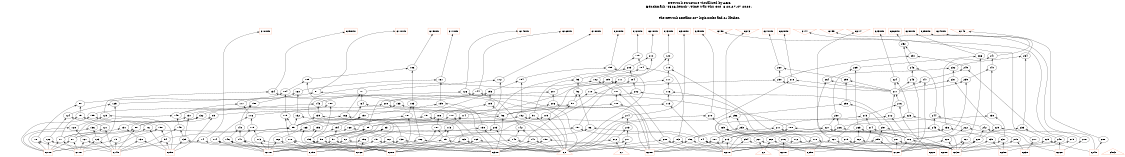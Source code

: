 # Network structure generated by ABC

digraph network {
size = "7.5,10";
center = true;
edge [dir = back];

{
  node [shape = plaintext];
  edge [style = invis];
  LevelTitle1 [label=""];
  LevelTitle2 [label=""];
  Level10 [label = ""];
  Level9 [label = ""];
  Level8 [label = ""];
  Level7 [label = ""];
  Level6 [label = ""];
  Level5 [label = ""];
  Level4 [label = ""];
  Level3 [label = ""];
  Level2 [label = ""];
  Level1 [label = ""];
  Level0 [label = ""];
  LevelTitle1 ->  LevelTitle2 ->  Level10 ->  Level9 ->  Level8 ->  Level7 ->  Level6 ->  Level5 ->  Level4 ->  Level3 ->  Level2 ->  Level1 ->  Level0;
}

{
  rank = same;
  LevelTitle1;
  title1 [shape=plaintext,
          fontsize=20,
          fontname = "Times-Roman",
          label="Network structure visualized by ABC\nBenchmark \"s526.bench\". Time was Thu Oct  8 20:27:47 2020. "
         ];
}

{
  rank = same;
  LevelTitle2;
  title2 [shape=plaintext,
          fontsize=18,
          fontname = "Times-Roman",
          label="The network contains 207 logic nodes and 21 latches.\n"
         ];
}

{
  rank = same;
  Level10;
  Node5 [label = "G198", shape = invtriangle, color = coral, fillcolor = coral];
  Node6 [label = "G213", shape = invtriangle, color = coral, fillcolor = coral];
  Node7 [label = "G147", shape = invtriangle, color = coral, fillcolor = coral];
  Node8 [label = "G199", shape = invtriangle, color = coral, fillcolor = coral];
  Node9 [label = "G214", shape = invtriangle, color = coral, fillcolor = coral];
  Node10 [label = "G148", shape = invtriangle, color = coral, fillcolor = coral];
  Node12 [label = "G10L_in", shape = box, color = coral, fillcolor = coral];
  Node15 [label = "G11L_in", shape = box, color = coral, fillcolor = coral];
  Node18 [label = "G12L_in", shape = box, color = coral, fillcolor = coral];
  Node21 [label = "G13L_in", shape = box, color = coral, fillcolor = coral];
  Node24 [label = "G14L_in", shape = box, color = coral, fillcolor = coral];
  Node27 [label = "G15L_in", shape = box, color = coral, fillcolor = coral];
  Node30 [label = "G16L_in", shape = box, color = coral, fillcolor = coral];
  Node33 [label = "G17L_in", shape = box, color = coral, fillcolor = coral];
  Node36 [label = "G18L_in", shape = box, color = coral, fillcolor = coral];
  Node39 [label = "G19L_in", shape = box, color = coral, fillcolor = coral];
  Node42 [label = "G20L_in", shape = box, color = coral, fillcolor = coral];
  Node45 [label = "G21L_in", shape = box, color = coral, fillcolor = coral];
  Node48 [label = "G22L_in", shape = box, color = coral, fillcolor = coral];
  Node51 [label = "G23L_in", shape = box, color = coral, fillcolor = coral];
  Node54 [label = "G24L_in", shape = box, color = coral, fillcolor = coral];
  Node57 [label = "G25L_in", shape = box, color = coral, fillcolor = coral];
  Node60 [label = "G26L_in", shape = box, color = coral, fillcolor = coral];
  Node63 [label = "G27L_in", shape = box, color = coral, fillcolor = coral];
  Node66 [label = "G28L_in", shape = box, color = coral, fillcolor = coral];
  Node69 [label = "G29L_in", shape = box, color = coral, fillcolor = coral];
  Node72 [label = "G30L_in", shape = box, color = coral, fillcolor = coral];
}

{
  rank = same;
  Level9;
  Node252 [label = "252\n", shape = ellipse];
}

{
  rank = same;
  Level8;
  Node105 [label = "105\n", shape = ellipse];
  Node120 [label = "120\n", shape = ellipse];
  Node210 [label = "210\n", shape = ellipse];
  Node234 [label = "234\n", shape = ellipse];
  Node241 [label = "241\n", shape = ellipse];
  Node251 [label = "251\n", shape = ellipse];
  Node266 [label = "266\n", shape = ellipse];
}

{
  rank = same;
  Level7;
  Node104 [label = "104\n", shape = ellipse];
  Node119 [label = "119\n", shape = ellipse];
  Node186 [label = "186\n", shape = ellipse];
  Node195 [label = "195\n", shape = ellipse];
  Node205 [label = "205\n", shape = ellipse];
  Node232 [label = "232\n", shape = ellipse];
  Node240 [label = "240\n", shape = ellipse];
  Node246 [label = "246\n", shape = ellipse];
  Node249 [label = "249\n", shape = ellipse];
  Node260 [label = "260\n", shape = ellipse];
  Node265 [label = "265\n", shape = ellipse];
}

{
  rank = same;
  Level6;
  Node93 [label = "93\n", shape = ellipse];
  Node102 [label = "102\n", shape = ellipse];
  Node111 [label = "111\n", shape = ellipse];
  Node117 [label = "117\n", shape = ellipse];
  Node161 [label = "161\n", shape = ellipse];
  Node172 [label = "172\n", shape = ellipse];
  Node185 [label = "185\n", shape = ellipse];
  Node194 [label = "194\n", shape = ellipse];
  Node204 [label = "204\n", shape = ellipse];
  Node209 [label = "209\n", shape = ellipse];
  Node218 [label = "218\n", shape = ellipse];
  Node224 [label = "224\n", shape = ellipse];
  Node231 [label = "231\n", shape = ellipse];
  Node239 [label = "239\n", shape = ellipse];
  Node245 [label = "245\n", shape = ellipse];
  Node247 [label = "247\n", shape = ellipse];
  Node250 [label = "250\n", shape = ellipse];
  Node259 [label = "259\n", shape = ellipse];
  Node264 [label = "264\n", shape = ellipse];
}

{
  rank = same;
  Level5;
  Node81 [label = "81\n", shape = ellipse];
  Node92 [label = "92\n", shape = ellipse];
  Node101 [label = "101\n", shape = ellipse];
  Node110 [label = "110\n", shape = ellipse];
  Node116 [label = "116\n", shape = ellipse];
  Node126 [label = "126\n", shape = ellipse];
  Node134 [label = "134\n", shape = ellipse];
  Node144 [label = "144\n", shape = ellipse];
  Node160 [label = "160\n", shape = ellipse];
  Node171 [label = "171\n", shape = ellipse];
  Node184 [label = "184\n", shape = ellipse];
  Node193 [label = "193\n", shape = ellipse];
  Node202 [label = "202\n", shape = ellipse];
  Node207 [label = "207\n", shape = ellipse];
  Node217 [label = "217\n", shape = ellipse];
}

{
  rank = same;
  Level4;
  Node80 [label = "80\n", shape = ellipse];
  Node90 [label = "90\n", shape = ellipse];
  Node100 [label = "100\n", shape = ellipse];
  Node115 [label = "115\n", shape = ellipse];
  Node125 [label = "125\n", shape = ellipse];
  Node133 [label = "133\n", shape = ellipse];
  Node143 [label = "143\n", shape = ellipse];
  Node150 [label = "150\n", shape = ellipse];
  Node159 [label = "159\n", shape = ellipse];
  Node164 [label = "164\n", shape = ellipse];
  Node177 [label = "177\n", shape = ellipse];
  Node180 [label = "180\n", shape = ellipse];
  Node183 [label = "183\n", shape = ellipse];
  Node189 [label = "189\n", shape = ellipse];
  Node200 [label = "200\n", shape = ellipse];
  Node206 [label = "206\n", shape = ellipse];
  Node216 [label = "216\n", shape = ellipse];
  Node258 [label = "258\n", shape = ellipse];
}

{
  rank = same;
  Level3;
  Node79 [label = "79\n", shape = ellipse];
  Node89 [label = "89\n", shape = ellipse];
  Node91 [label = "91\n", shape = ellipse];
  Node96 [label = "96\n", shape = ellipse];
  Node109 [label = "109\n", shape = ellipse];
  Node114 [label = "114\n", shape = ellipse];
  Node124 [label = "124\n", shape = ellipse];
  Node129 [label = "129\n", shape = ellipse];
  Node132 [label = "132\n", shape = ellipse];
  Node137 [label = "137\n", shape = ellipse];
  Node139 [label = "139\n", shape = ellipse];
  Node149 [label = "149\n", shape = ellipse];
  Node152 [label = "152\n", shape = ellipse];
  Node157 [label = "157\n", shape = ellipse];
  Node166 [label = "166\n", shape = ellipse];
  Node170 [label = "170\n", shape = ellipse];
  Node176 [label = "176\n", shape = ellipse];
  Node179 [label = "179\n", shape = ellipse];
  Node181 [label = "181\n", shape = ellipse];
  Node188 [label = "188\n", shape = ellipse];
  Node191 [label = "191\n", shape = ellipse];
  Node192 [label = "192\n", shape = ellipse];
  Node199 [label = "199\n", shape = ellipse];
  Node212 [label = "212\n", shape = ellipse];
  Node215 [label = "215\n", shape = ellipse];
  Node223 [label = "223\n", shape = ellipse];
  Node230 [label = "230\n", shape = ellipse];
  Node238 [label = "238\n", shape = ellipse];
  Node244 [label = "244\n", shape = ellipse];
  Node256 [label = "256\n", shape = ellipse];
  Node270 [label = "270\n", shape = ellipse];
  Node274 [label = "274\n", shape = ellipse];
}

{
  rank = same;
  Level2;
  Node76 [label = "76\n", shape = ellipse];
  Node83 [label = "83\n", shape = ellipse];
  Node86 [label = "86\n", shape = ellipse];
  Node88 [label = "88\n", shape = ellipse];
  Node95 [label = "95\n", shape = ellipse];
  Node99 [label = "99\n", shape = ellipse];
  Node108 [label = "108\n", shape = ellipse];
  Node113 [label = "113\n", shape = ellipse];
  Node121 [label = "121\n", shape = ellipse];
  Node128 [label = "128\n", shape = ellipse];
  Node131 [label = "131\n", shape = ellipse];
  Node136 [label = "136\n", shape = ellipse];
  Node142 [label = "142\n", shape = ellipse];
  Node145 [label = "145\n", shape = ellipse];
  Node148 [label = "148\n", shape = ellipse];
  Node154 [label = "154\n", shape = ellipse];
  Node155 [label = "155\n", shape = ellipse];
  Node158 [label = "158\n", shape = ellipse];
  Node163 [label = "163\n", shape = ellipse];
  Node168 [label = "168\n", shape = ellipse];
  Node175 [label = "175\n", shape = ellipse];
  Node187 [label = "187\n", shape = ellipse];
  Node197 [label = "197\n", shape = ellipse];
  Node198 [label = "198\n", shape = ellipse];
  Node203 [label = "203\n", shape = ellipse];
  Node211 [label = "211\n", shape = ellipse];
  Node214 [label = "214\n", shape = ellipse];
  Node222 [label = "222\n", shape = ellipse];
  Node226 [label = "226\n", shape = ellipse];
  Node227 [label = "227\n", shape = ellipse];
  Node229 [label = "229\n", shape = ellipse];
  Node233 [label = "233\n", shape = ellipse];
  Node236 [label = "236\n", shape = ellipse];
  Node242 [label = "242\n", shape = ellipse];
  Node243 [label = "243\n", shape = ellipse];
  Node253 [label = "253\n", shape = ellipse];
  Node257 [label = "257\n", shape = ellipse];
  Node263 [label = "263\n", shape = ellipse];
  Node269 [label = "269\n", shape = ellipse];
  Node273 [label = "273\n", shape = ellipse];
}

{
  rank = same;
  Level1;
  Node74 [label = "74\n", shape = ellipse];
  Node75 [label = "75\n", shape = ellipse];
  Node77 [label = "77\n", shape = ellipse];
  Node78 [label = "78\n", shape = ellipse];
  Node82 [label = "82\n", shape = ellipse];
  Node84 [label = "84\n", shape = ellipse];
  Node85 [label = "85\n", shape = ellipse];
  Node87 [label = "87\n", shape = ellipse];
  Node94 [label = "94\n", shape = ellipse];
  Node97 [label = "97\n", shape = ellipse];
  Node98 [label = "98\n", shape = ellipse];
  Node103 [label = "103\n", shape = ellipse];
  Node106 [label = "106\n", shape = ellipse];
  Node107 [label = "107\n", shape = ellipse];
  Node112 [label = "112\n", shape = ellipse];
  Node118 [label = "118\n", shape = ellipse];
  Node122 [label = "122\n", shape = ellipse];
  Node123 [label = "123\n", shape = ellipse];
  Node127 [label = "127\n", shape = ellipse];
  Node130 [label = "130\n", shape = ellipse];
  Node135 [label = "135\n", shape = ellipse];
  Node138 [label = "138\n", shape = ellipse];
  Node140 [label = "140\n", shape = ellipse];
  Node141 [label = "141\n", shape = ellipse];
  Node146 [label = "146\n", shape = ellipse];
  Node147 [label = "147\n", shape = ellipse];
  Node151 [label = "151\n", shape = ellipse];
  Node153 [label = "153\n", shape = ellipse];
  Node156 [label = "156\n", shape = ellipse];
  Node162 [label = "162\n", shape = ellipse];
  Node165 [label = "165\n", shape = ellipse];
  Node167 [label = "167\n", shape = ellipse];
  Node169 [label = "169\n", shape = ellipse];
  Node173 [label = "173\n", shape = ellipse];
  Node174 [label = "174\n", shape = ellipse];
  Node178 [label = "178\n", shape = ellipse];
  Node182 [label = "182\n", shape = ellipse];
  Node190 [label = "190\n", shape = ellipse];
  Node196 [label = "196\n", shape = ellipse];
  Node201 [label = "201\n", shape = ellipse];
  Node208 [label = "208\n", shape = ellipse];
  Node213 [label = "213\n", shape = ellipse];
  Node219 [label = "219\n", shape = ellipse];
  Node220 [label = "220\n", shape = ellipse];
  Node221 [label = "221\n", shape = ellipse];
  Node225 [label = "225\n", shape = ellipse];
  Node228 [label = "228\n", shape = ellipse];
  Node235 [label = "235\n", shape = ellipse];
  Node237 [label = "237\n", shape = ellipse];
  Node248 [label = "248\n", shape = ellipse];
  Node254 [label = "254\n", shape = ellipse];
  Node255 [label = "255\n", shape = ellipse];
  Node261 [label = "261\n", shape = ellipse];
  Node262 [label = "262\n", shape = ellipse];
  Node267 [label = "267\n", shape = ellipse];
  Node268 [label = "268\n", shape = ellipse];
  Node271 [label = "271\n", shape = ellipse];
  Node272 [label = "272\n", shape = ellipse];
  Node275 [label = "275\n", shape = ellipse];
  Node276 [label = "276\n", shape = ellipse];
  Node277 [label = "277\n", shape = ellipse];
  Node278 [label = "278\n", shape = ellipse];
  Node279 [label = "279\n", shape = ellipse];
  Node280 [label = "280\n", shape = ellipse];
}

{
  rank = same;
  Level0;
  Node1 [label = "clock", shape = triangle, color = coral, fillcolor = coral];
  Node2 [label = "G0", shape = triangle, color = coral, fillcolor = coral];
  Node3 [label = "G1", shape = triangle, color = coral, fillcolor = coral];
  Node4 [label = "G2", shape = triangle, color = coral, fillcolor = coral];
  Node13 [label = "G10L", shape = box, color = coral, fillcolor = coral];
  Node16 [label = "G11L", shape = box, color = coral, fillcolor = coral];
  Node19 [label = "G12L", shape = box, color = coral, fillcolor = coral];
  Node22 [label = "G13L", shape = box, color = coral, fillcolor = coral];
  Node25 [label = "G14L", shape = box, color = coral, fillcolor = coral];
  Node28 [label = "G15L", shape = box, color = coral, fillcolor = coral];
  Node31 [label = "G16L", shape = box, color = coral, fillcolor = coral];
  Node34 [label = "G17L", shape = box, color = coral, fillcolor = coral];
  Node37 [label = "G18L", shape = box, color = coral, fillcolor = coral];
  Node40 [label = "G19L", shape = box, color = coral, fillcolor = coral];
  Node43 [label = "G20L", shape = box, color = coral, fillcolor = coral];
  Node46 [label = "G21L", shape = box, color = coral, fillcolor = coral];
  Node49 [label = "G22L", shape = box, color = coral, fillcolor = coral];
  Node52 [label = "G23L", shape = box, color = coral, fillcolor = coral];
  Node55 [label = "G24L", shape = box, color = coral, fillcolor = coral];
  Node58 [label = "G25L", shape = box, color = coral, fillcolor = coral];
  Node61 [label = "G26L", shape = box, color = coral, fillcolor = coral];
  Node64 [label = "G27L", shape = box, color = coral, fillcolor = coral];
  Node67 [label = "G28L", shape = box, color = coral, fillcolor = coral];
  Node70 [label = "G29L", shape = box, color = coral, fillcolor = coral];
  Node73 [label = "G30L", shape = box, color = coral, fillcolor = coral];
}

title1 -> title2 [style = invis];
title2 -> Node5 [style = invis];
title2 -> Node6 [style = invis];
title2 -> Node7 [style = invis];
title2 -> Node8 [style = invis];
title2 -> Node9 [style = invis];
title2 -> Node10 [style = invis];
title2 -> Node12 [style = invis];
title2 -> Node15 [style = invis];
title2 -> Node18 [style = invis];
title2 -> Node21 [style = invis];
title2 -> Node24 [style = invis];
title2 -> Node27 [style = invis];
title2 -> Node30 [style = invis];
title2 -> Node33 [style = invis];
title2 -> Node36 [style = invis];
title2 -> Node39 [style = invis];
title2 -> Node42 [style = invis];
title2 -> Node45 [style = invis];
title2 -> Node48 [style = invis];
title2 -> Node51 [style = invis];
title2 -> Node54 [style = invis];
title2 -> Node57 [style = invis];
title2 -> Node60 [style = invis];
title2 -> Node63 [style = invis];
title2 -> Node66 [style = invis];
title2 -> Node69 [style = invis];
title2 -> Node72 [style = invis];
Node5 -> Node6 [style = invis];
Node6 -> Node7 [style = invis];
Node7 -> Node8 [style = invis];
Node8 -> Node9 [style = invis];
Node9 -> Node10 [style = invis];
Node5 -> Node275 [style = solid];
Node6 -> Node276 [style = solid];
Node7 -> Node277 [style = solid];
Node8 -> Node278 [style = solid];
Node9 -> Node279 [style = solid];
Node10 -> Node280 [style = solid];
Node12 -> Node74 [style = solid];
Node15 -> Node81 [style = solid];
Node18 -> Node105 [style = solid];
Node21 -> Node120 [style = solid];
Node24 -> Node126 [style = solid];
Node27 -> Node134 [style = solid];
Node30 -> Node144 [style = solid];
Node33 -> Node161 [style = solid];
Node36 -> Node172 [style = solid];
Node39 -> Node186 [style = solid];
Node42 -> Node195 [style = solid];
Node45 -> Node210 [style = solid];
Node48 -> Node218 [style = solid];
Node51 -> Node224 [style = solid];
Node54 -> Node234 [style = solid];
Node57 -> Node241 [style = solid];
Node60 -> Node252 [style = solid];
Node63 -> Node260 [style = solid];
Node66 -> Node266 [style = solid];
Node69 -> Node270 [style = solid];
Node72 -> Node274 [style = solid];
Node74 -> Node2 [style = solid];
Node74 -> Node13 [style = solid];
Node75 -> Node13 [style = solid];
Node75 -> Node25 [style = solid];
Node76 -> Node28 [style = solid];
Node76 -> Node75 [style = solid];
Node77 -> Node13 [style = solid];
Node77 -> Node16 [style = solid];
Node78 -> Node13 [style = solid];
Node78 -> Node16 [style = solid];
Node79 -> Node76 [style = solid];
Node79 -> Node77 [style = solid];
Node80 -> Node78 [style = solid];
Node80 -> Node79 [style = solid];
Node81 -> Node2 [style = solid];
Node81 -> Node80 [style = solid];
Node82 -> Node34 [style = solid];
Node82 -> Node37 [style = solid];
Node83 -> Node31 [style = solid];
Node83 -> Node82 [style = solid];
Node84 -> Node19 [style = solid];
Node84 -> Node46 [style = solid];
Node85 -> Node40 [style = solid];
Node85 -> Node43 [style = solid];
Node86 -> Node84 [style = solid];
Node86 -> Node85 [style = solid];
Node87 -> Node13 [style = solid];
Node87 -> Node16 [style = solid];
Node88 -> Node25 [style = solid];
Node88 -> Node87 [style = solid];
Node89 -> Node28 [style = solid];
Node89 -> Node88 [style = solid];
Node90 -> Node73 [style = solid];
Node90 -> Node89 [style = solid];
Node91 -> Node2 [style = solid];
Node91 -> Node83 [style = solid];
Node92 -> Node86 [style = solid];
Node92 -> Node90 [style = solid];
Node93 -> Node91 [style = solid];
Node93 -> Node92 [style = solid];
Node94 -> Node25 [style = solid];
Node94 -> Node28 [style = solid];
Node95 -> Node87 [style = solid];
Node95 -> Node94 [style = solid];
Node96 -> Node73 [style = solid];
Node96 -> Node95 [style = solid];
Node97 -> Node37 [style = solid];
Node97 -> Node40 [style = solid];
Node98 -> Node31 [style = solid];
Node98 -> Node34 [style = solid];
Node99 -> Node97 [style = solid];
Node99 -> Node98 [style = solid];
Node100 -> Node46 [style = solid];
Node100 -> Node96 [style = solid];
Node101 -> Node43 [style = solid];
Node101 -> Node100 [style = solid];
Node102 -> Node99 [style = solid];
Node102 -> Node101 [style = solid];
Node103 -> Node2 [style = solid];
Node103 -> Node19 [style = solid];
Node104 -> Node102 [style = solid];
Node104 -> Node103 [style = solid];
Node105 -> Node93 [style = solid];
Node105 -> Node104 [style = solid];
Node106 -> Node19 [style = solid];
Node106 -> Node22 [style = solid];
Node107 -> Node43 [style = solid];
Node107 -> Node46 [style = solid];
Node108 -> Node106 [style = solid];
Node108 -> Node107 [style = solid];
Node109 -> Node2 [style = solid];
Node109 -> Node99 [style = solid];
Node110 -> Node90 [style = solid];
Node110 -> Node108 [style = solid];
Node111 -> Node109 [style = solid];
Node111 -> Node110 [style = solid];
Node112 -> Node19 [style = solid];
Node112 -> Node46 [style = solid];
Node113 -> Node31 [style = solid];
Node113 -> Node85 [style = solid];
Node114 -> Node82 [style = solid];
Node114 -> Node113 [style = solid];
Node115 -> Node84 [style = solid];
Node115 -> Node96 [style = solid];
Node116 -> Node112 [style = solid];
Node116 -> Node115 [style = solid];
Node117 -> Node114 [style = solid];
Node117 -> Node116 [style = solid];
Node118 -> Node2 [style = solid];
Node118 -> Node22 [style = solid];
Node119 -> Node117 [style = solid];
Node119 -> Node118 [style = solid];
Node120 -> Node111 [style = solid];
Node120 -> Node119 [style = solid];
Node121 -> Node25 [style = solid];
Node121 -> Node77 [style = solid];
Node122 -> Node13 [style = solid];
Node122 -> Node25 [style = solid];
Node123 -> Node16 [style = solid];
Node123 -> Node25 [style = solid];
Node124 -> Node121 [style = solid];
Node124 -> Node122 [style = solid];
Node125 -> Node123 [style = solid];
Node125 -> Node124 [style = solid];
Node126 -> Node2 [style = solid];
Node126 -> Node125 [style = solid];
Node127 -> Node16 [style = solid];
Node127 -> Node25 [style = solid];
Node128 -> Node13 [style = solid];
Node128 -> Node127 [style = solid];
Node129 -> Node28 [style = solid];
Node129 -> Node128 [style = solid];
Node130 -> Node25 [style = solid];
Node130 -> Node28 [style = solid];
Node131 -> Node77 [style = solid];
Node131 -> Node130 [style = solid];
Node132 -> Node88 [style = solid];
Node132 -> Node131 [style = solid];
Node133 -> Node2 [style = solid];
Node133 -> Node132 [style = solid];
Node134 -> Node129 [style = solid];
Node134 -> Node133 [style = solid];
Node135 -> Node28 [style = solid];
Node135 -> Node31 [style = solid];
Node136 -> Node13 [style = solid];
Node136 -> Node123 [style = solid];
Node137 -> Node135 [style = solid];
Node137 -> Node136 [style = solid];
Node138 -> Node31 [style = solid];
Node138 -> Node73 [style = solid];
Node139 -> Node95 [style = solid];
Node139 -> Node138 [style = solid];
Node140 -> Node2 [style = solid];
Node140 -> Node31 [style = solid];
Node141 -> Node2 [style = solid];
Node141 -> Node73 [style = solid];
Node142 -> Node140 [style = solid];
Node142 -> Node141 [style = solid];
Node143 -> Node137 [style = solid];
Node143 -> Node139 [style = solid];
Node144 -> Node142 [style = solid];
Node144 -> Node143 [style = solid];
Node145 -> Node25 [style = solid];
Node145 -> Node135 [style = solid];
Node146 -> Node34 [style = solid];
Node146 -> Node40 [style = solid];
Node147 -> Node34 [style = solid];
Node147 -> Node37 [style = solid];
Node148 -> Node146 [style = solid];
Node148 -> Node147 [style = solid];
Node149 -> Node87 [style = solid];
Node149 -> Node145 [style = solid];
Node150 -> Node148 [style = solid];
Node150 -> Node149 [style = solid];
Node151 -> Node34 [style = solid];
Node151 -> Node73 [style = solid];
Node152 -> Node95 [style = solid];
Node152 -> Node151 [style = solid];
Node153 -> Node31 [style = solid];
Node153 -> Node73 [style = solid];
Node154 -> Node97 [style = solid];
Node154 -> Node153 [style = solid];
Node155 -> Node34 [style = solid];
Node155 -> Node153 [style = solid];
Node156 -> Node31 [style = solid];
Node156 -> Node34 [style = solid];
Node157 -> Node154 [style = solid];
Node157 -> Node155 [style = solid];
Node158 -> Node2 [style = solid];
Node158 -> Node156 [style = solid];
Node159 -> Node157 [style = solid];
Node159 -> Node158 [style = solid];
Node160 -> Node150 [style = solid];
Node160 -> Node152 [style = solid];
Node161 -> Node159 [style = solid];
Node161 -> Node160 [style = solid];
Node162 -> Node34 [style = solid];
Node162 -> Node37 [style = solid];
Node163 -> Node31 [style = solid];
Node163 -> Node162 [style = solid];
Node164 -> Node96 [style = solid];
Node164 -> Node163 [style = solid];
Node165 -> Node37 [style = solid];
Node165 -> Node73 [style = solid];
Node166 -> Node95 [style = solid];
Node166 -> Node165 [style = solid];
Node167 -> Node2 [style = solid];
Node167 -> Node31 [style = solid];
Node168 -> Node34 [style = solid];
Node168 -> Node167 [style = solid];
Node169 -> Node2 [style = solid];
Node169 -> Node37 [style = solid];
Node170 -> Node168 [style = solid];
Node170 -> Node169 [style = solid];
Node171 -> Node164 [style = solid];
Node171 -> Node166 [style = solid];
Node172 -> Node170 [style = solid];
Node172 -> Node171 [style = solid];
Node173 -> Node34 [style = solid];
Node173 -> Node37 [style = solid];
Node174 -> Node34 [style = solid];
Node174 -> Node40 [style = solid];
Node175 -> Node147 [style = solid];
Node175 -> Node173 [style = solid];
Node176 -> Node174 [style = solid];
Node176 -> Node175 [style = solid];
Node177 -> Node149 [style = solid];
Node177 -> Node176 [style = solid];
Node178 -> Node40 [style = solid];
Node178 -> Node73 [style = solid];
Node179 -> Node95 [style = solid];
Node179 -> Node178 [style = solid];
Node180 -> Node153 [style = solid];
Node180 -> Node176 [style = solid];
Node181 -> Node37 [style = solid];
Node181 -> Node168 [style = solid];
Node182 -> Node2 [style = solid];
Node182 -> Node40 [style = solid];
Node183 -> Node181 [style = solid];
Node183 -> Node182 [style = solid];
Node184 -> Node177 [style = solid];
Node184 -> Node179 [style = solid];
Node185 -> Node180 [style = solid];
Node185 -> Node184 [style = solid];
Node186 -> Node183 [style = solid];
Node186 -> Node185 [style = solid];
Node187 -> Node37 [style = solid];
Node187 -> Node85 [style = solid];
Node188 -> Node98 [style = solid];
Node188 -> Node187 [style = solid];
Node189 -> Node96 [style = solid];
Node189 -> Node188 [style = solid];
Node190 -> Node43 [style = solid];
Node190 -> Node73 [style = solid];
Node191 -> Node95 [style = solid];
Node191 -> Node190 [style = solid];
Node192 -> Node43 [style = solid];
Node192 -> Node99 [style = solid];
Node193 -> Node189 [style = solid];
Node193 -> Node191 [style = solid];
Node194 -> Node192 [style = solid];
Node194 -> Node193 [style = solid];
Node195 -> Node2 [style = solid];
Node195 -> Node194 [style = solid];
Node196 -> Node43 [style = solid];
Node196 -> Node46 [style = solid];
Node197 -> Node97 [style = solid];
Node197 -> Node196 [style = solid];
Node198 -> Node16 [style = solid];
Node198 -> Node94 [style = solid];
Node199 -> Node13 [style = solid];
Node199 -> Node198 [style = solid];
Node200 -> Node73 [style = solid];
Node200 -> Node199 [style = solid];
Node201 -> Node19 [style = solid];
Node201 -> Node22 [style = solid];
Node202 -> Node200 [style = solid];
Node202 -> Node201 [style = solid];
Node203 -> Node2 [style = solid];
Node203 -> Node98 [style = solid];
Node204 -> Node197 [style = solid];
Node204 -> Node202 [style = solid];
Node205 -> Node203 [style = solid];
Node205 -> Node204 [style = solid];
Node206 -> Node43 [style = solid];
Node206 -> Node96 [style = solid];
Node207 -> Node99 [style = solid];
Node207 -> Node206 [style = solid];
Node208 -> Node2 [style = solid];
Node208 -> Node46 [style = solid];
Node209 -> Node207 [style = solid];
Node209 -> Node208 [style = solid];
Node210 -> Node205 [style = solid];
Node210 -> Node209 [style = solid];
Node211 -> Node70 [style = solid];
Node211 -> Node196 [style = solid];
Node212 -> Node106 [style = solid];
Node212 -> Node211 [style = solid];
Node213 -> Node43 [style = solid];
Node213 -> Node46 [style = solid];
Node214 -> Node70 [style = solid];
Node214 -> Node106 [style = solid];
Node215 -> Node213 [style = solid];
Node215 -> Node214 [style = solid];
Node216 -> Node49 [style = solid];
Node216 -> Node215 [style = solid];
Node217 -> Node212 [style = solid];
Node217 -> Node216 [style = solid];
Node218 -> Node2 [style = solid];
Node218 -> Node217 [style = solid];
Node219 -> Node22 [style = solid];
Node219 -> Node52 [style = solid];
Node220 -> Node19 [style = solid];
Node220 -> Node22 [style = solid];
Node221 -> Node19 [style = solid];
Node221 -> Node46 [style = solid];
Node222 -> Node219 [style = solid];
Node222 -> Node220 [style = solid];
Node223 -> Node221 [style = solid];
Node223 -> Node222 [style = solid];
Node224 -> Node217 [style = solid];
Node224 -> Node223 [style = solid];
Node225 -> Node19 [style = solid];
Node225 -> Node55 [style = solid];
Node226 -> Node201 [style = solid];
Node226 -> Node213 [style = solid];
Node227 -> Node22 [style = solid];
Node227 -> Node107 [style = solid];
Node228 -> Node22 [style = solid];
Node228 -> Node46 [style = solid];
Node229 -> Node55 [style = solid];
Node229 -> Node228 [style = solid];
Node230 -> Node226 [style = solid];
Node230 -> Node227 [style = solid];
Node231 -> Node217 [style = solid];
Node231 -> Node229 [style = solid];
Node232 -> Node230 [style = solid];
Node232 -> Node231 [style = solid];
Node233 -> Node106 [style = solid];
Node233 -> Node225 [style = solid];
Node234 -> Node232 [style = solid];
Node234 -> Node233 [style = solid];
Node235 -> Node22 [style = solid];
Node235 -> Node58 [style = solid];
Node236 -> Node46 [style = solid];
Node236 -> Node235 [style = solid];
Node237 -> Node19 [style = solid];
Node237 -> Node58 [style = solid];
Node238 -> Node226 [style = solid];
Node238 -> Node237 [style = solid];
Node239 -> Node106 [style = solid];
Node239 -> Node217 [style = solid];
Node240 -> Node238 [style = solid];
Node240 -> Node239 [style = solid];
Node241 -> Node236 [style = solid];
Node241 -> Node240 [style = solid];
Node242 -> Node61 [style = solid];
Node242 -> Node228 [style = solid];
Node243 -> Node22 [style = solid];
Node243 -> Node213 [style = solid];
Node244 -> Node242 [style = solid];
Node244 -> Node243 [style = solid];
Node245 -> Node19 [style = solid];
Node245 -> Node217 [style = solid];
Node246 -> Node244 [style = solid];
Node246 -> Node245 [style = solid];
Node247 -> Node19 [style = solid];
Node247 -> Node217 [style = solid];
Node248 -> Node22 [style = solid];
Node248 -> Node61 [style = solid];
Node249 -> Node247 [style = solid];
Node249 -> Node248 [style = solid];
Node250 -> Node37 [style = solid];
Node250 -> Node217 [style = solid];
Node251 -> Node249 [style = solid];
Node251 -> Node250 [style = solid];
Node252 -> Node246 [style = solid];
Node252 -> Node251 [style = solid];
Node253 -> Node19 [style = solid];
Node253 -> Node196 [style = solid];
Node254 -> Node46 [style = solid];
Node254 -> Node64 [style = solid];
Node255 -> Node19 [style = solid];
Node255 -> Node64 [style = solid];
Node256 -> Node253 [style = solid];
Node256 -> Node254 [style = solid];
Node257 -> Node22 [style = solid];
Node257 -> Node255 [style = solid];
Node258 -> Node256 [style = solid];
Node258 -> Node257 [style = solid];
Node259 -> Node217 [style = solid];
Node259 -> Node258 [style = solid];
Node260 -> Node250 [style = solid];
Node260 -> Node259 [style = solid];
Node261 -> Node22 [style = solid];
Node261 -> Node67 [style = solid];
Node262 -> Node22 [style = solid];
Node262 -> Node43 [style = solid];
Node263 -> Node106 [style = solid];
Node263 -> Node262 [style = solid];
Node264 -> Node217 [style = solid];
Node264 -> Node221 [style = solid];
Node265 -> Node263 [style = solid];
Node265 -> Node264 [style = solid];
Node266 -> Node261 [style = solid];
Node266 -> Node265 [style = solid];
Node267 -> Node4 [style = solid];
Node267 -> Node70 [style = solid];
Node268 -> Node4 [style = solid];
Node268 -> Node70 [style = solid];
Node269 -> Node267 [style = solid];
Node269 -> Node268 [style = solid];
Node270 -> Node2 [style = solid];
Node270 -> Node269 [style = solid];
Node271 -> Node3 [style = solid];
Node271 -> Node73 [style = solid];
Node272 -> Node3 [style = solid];
Node272 -> Node73 [style = solid];
Node273 -> Node271 [style = solid];
Node273 -> Node272 [style = solid];
Node274 -> Node2 [style = solid];
Node274 -> Node273 [style = solid];
Node275 -> Node58 [style = solid];
Node276 -> Node64 [style = solid];
Node277 -> Node52 [style = solid];
Node278 -> Node61 [style = solid];
Node279 -> Node67 [style = solid];
Node280 -> Node55 [style = solid];
}

